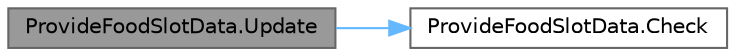 digraph "ProvideFoodSlotData.Update"
{
 // LATEX_PDF_SIZE
  bgcolor="transparent";
  edge [fontname=Helvetica,fontsize=10,labelfontname=Helvetica,labelfontsize=10];
  node [fontname=Helvetica,fontsize=10,shape=box,height=0.2,width=0.4];
  rankdir="LR";
  Node1 [id="Node000001",label="ProvideFoodSlotData.Update",height=0.2,width=0.4,color="gray40", fillcolor="grey60", style="filled", fontcolor="black",tooltip=" "];
  Node1 -> Node2 [id="edge2_Node000001_Node000002",color="steelblue1",style="solid",tooltip=" "];
  Node2 [id="Node000002",label="ProvideFoodSlotData.Check",height=0.2,width=0.4,color="grey40", fillcolor="white", style="filled",URL="$class_provide_food_slot_data.html#a49638dbc525204b80c82e13a38859f5a",tooltip=" "];
}
